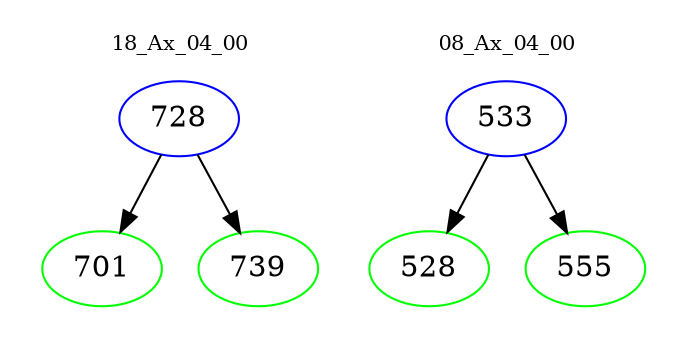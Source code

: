 digraph{
subgraph cluster_0 {
color = white
label = "18_Ax_04_00";
fontsize=10;
T0_728 [label="728", color="blue"]
T0_728 -> T0_701 [color="black"]
T0_701 [label="701", color="green"]
T0_728 -> T0_739 [color="black"]
T0_739 [label="739", color="green"]
}
subgraph cluster_1 {
color = white
label = "08_Ax_04_00";
fontsize=10;
T1_533 [label="533", color="blue"]
T1_533 -> T1_528 [color="black"]
T1_528 [label="528", color="green"]
T1_533 -> T1_555 [color="black"]
T1_555 [label="555", color="green"]
}
}

